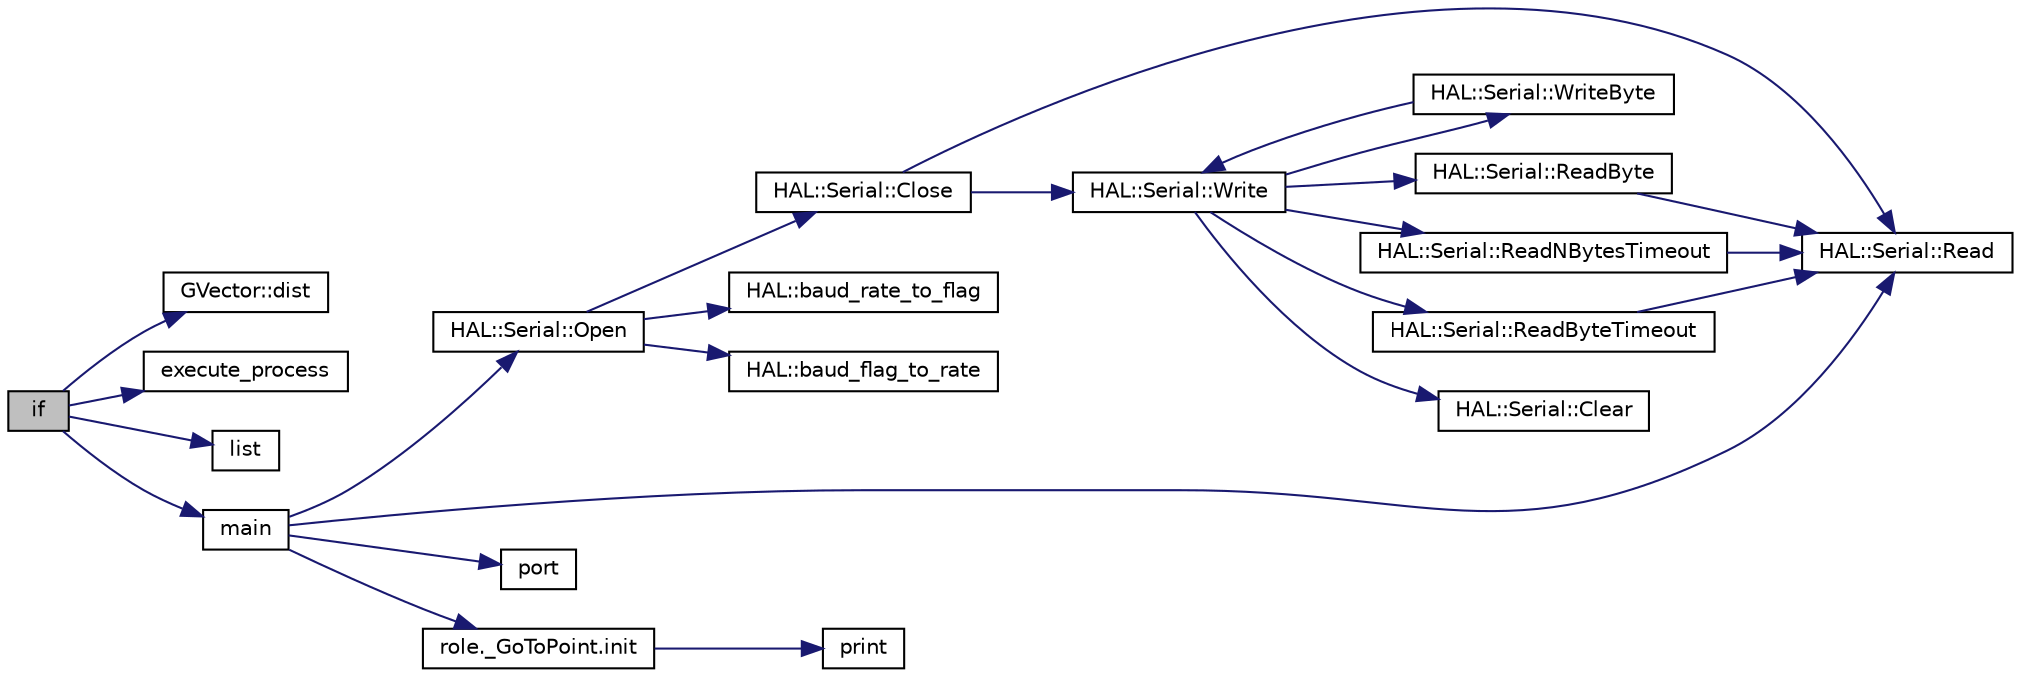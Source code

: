 digraph "if"
{
 // INTERACTIVE_SVG=YES
  edge [fontname="Helvetica",fontsize="10",labelfontname="Helvetica",labelfontsize="10"];
  node [fontname="Helvetica",fontsize="10",shape=record];
  rankdir="LR";
  Node1 [label="if",height=0.2,width=0.4,color="black", fillcolor="grey75", style="filled", fontcolor="black"];
  Node1 -> Node2 [color="midnightblue",fontsize="10",style="solid",fontname="Helvetica"];
  Node2 [label="GVector::dist",height=0.2,width=0.4,color="black", fillcolor="white", style="filled",URL="$d5/da9/namespace_g_vector.html#ab4c4f9f2d8f1f0fc9e71585f43c9df8f"];
  Node1 -> Node3 [color="midnightblue",fontsize="10",style="solid",fontname="Helvetica"];
  Node3 [label="execute_process",height=0.2,width=0.4,color="black", fillcolor="white", style="filled",URL="$dd/d68/_c_make_lists_8txt.html#a3872d6c7d25506c3b3a62f1e0b82ca83"];
  Node1 -> Node4 [color="midnightblue",fontsize="10",style="solid",fontname="Helvetica"];
  Node4 [label="list",height=0.2,width=0.4,color="black", fillcolor="white", style="filled",URL="$d7/d94/gr_sim_2clients_2qt_2_c_make_lists_8txt.html#ac10833cf32dfc64bdd6cadfafdab9e00"];
  Node1 -> Node5 [color="midnightblue",fontsize="10",style="solid",fontname="Helvetica"];
  Node5 [label="main",height=0.2,width=0.4,color="black", fillcolor="white", style="filled",URL="$d7/dc1/bot__data_8cpp.html#a3c04138a5bfe5d72780bb7e82a18e627"];
  Node5 -> Node6 [color="midnightblue",fontsize="10",style="solid",fontname="Helvetica"];
  Node6 [label="HAL::Serial::Open",height=0.2,width=0.4,color="black", fillcolor="white", style="filled",URL="$d5/da7/class_h_a_l_1_1_serial.html#a60be93a8907d62b779bd37a434efbcdf"];
  Node6 -> Node7 [color="midnightblue",fontsize="10",style="solid",fontname="Helvetica"];
  Node7 [label="HAL::Serial::Close",height=0.2,width=0.4,color="black", fillcolor="white", style="filled",URL="$d5/da7/class_h_a_l_1_1_serial.html#ae1f308b294125c9ba16b97464d741241"];
  Node7 -> Node8 [color="midnightblue",fontsize="10",style="solid",fontname="Helvetica"];
  Node8 [label="HAL::Serial::Read",height=0.2,width=0.4,color="black", fillcolor="white", style="filled",URL="$d5/da7/class_h_a_l_1_1_serial.html#ab1577ef47416f180dc8ae9a182305339"];
  Node7 -> Node9 [color="midnightblue",fontsize="10",style="solid",fontname="Helvetica"];
  Node9 [label="HAL::Serial::Write",height=0.2,width=0.4,color="black", fillcolor="white", style="filled",URL="$d5/da7/class_h_a_l_1_1_serial.html#a6376a54bd334059b716c8b23c2dc702f"];
  Node9 -> Node10 [color="midnightblue",fontsize="10",style="solid",fontname="Helvetica"];
  Node10 [label="HAL::Serial::WriteByte",height=0.2,width=0.4,color="black", fillcolor="white", style="filled",URL="$d5/da7/class_h_a_l_1_1_serial.html#ad440179230582a6e7d119e09a203a817"];
  Node10 -> Node9 [color="midnightblue",fontsize="10",style="solid",fontname="Helvetica"];
  Node9 -> Node11 [color="midnightblue",fontsize="10",style="solid",fontname="Helvetica"];
  Node11 [label="HAL::Serial::ReadByte",height=0.2,width=0.4,color="black", fillcolor="white", style="filled",URL="$d5/da7/class_h_a_l_1_1_serial.html#af2e5338e44464da88284e896fe55a050"];
  Node11 -> Node8 [color="midnightblue",fontsize="10",style="solid",fontname="Helvetica"];
  Node9 -> Node12 [color="midnightblue",fontsize="10",style="solid",fontname="Helvetica"];
  Node12 [label="HAL::Serial::ReadNBytesTimeout",height=0.2,width=0.4,color="black", fillcolor="white", style="filled",URL="$d5/da7/class_h_a_l_1_1_serial.html#a5a4e70249b711316c25fd87047caa158"];
  Node12 -> Node8 [color="midnightblue",fontsize="10",style="solid",fontname="Helvetica"];
  Node9 -> Node13 [color="midnightblue",fontsize="10",style="solid",fontname="Helvetica"];
  Node13 [label="HAL::Serial::ReadByteTimeout",height=0.2,width=0.4,color="black", fillcolor="white", style="filled",URL="$d5/da7/class_h_a_l_1_1_serial.html#a2dc9e61cbe107b6761b6ca768c3f861f"];
  Node13 -> Node8 [color="midnightblue",fontsize="10",style="solid",fontname="Helvetica"];
  Node9 -> Node14 [color="midnightblue",fontsize="10",style="solid",fontname="Helvetica"];
  Node14 [label="HAL::Serial::Clear",height=0.2,width=0.4,color="black", fillcolor="white", style="filled",URL="$d5/da7/class_h_a_l_1_1_serial.html#af21e0e5228a30f6bfececd51f5fa502a"];
  Node6 -> Node15 [color="midnightblue",fontsize="10",style="solid",fontname="Helvetica"];
  Node15 [label="HAL::baud_rate_to_flag",height=0.2,width=0.4,color="black", fillcolor="white", style="filled",URL="$df/da1/namespace_h_a_l.html#aeb185801efffc7cb2973e693dcbda4eb"];
  Node6 -> Node16 [color="midnightblue",fontsize="10",style="solid",fontname="Helvetica"];
  Node16 [label="HAL::baud_flag_to_rate",height=0.2,width=0.4,color="black", fillcolor="white", style="filled",URL="$df/da1/namespace_h_a_l.html#a7abbf7c73b642420ec96c8f616c06e82"];
  Node5 -> Node17 [color="midnightblue",fontsize="10",style="solid",fontname="Helvetica"];
  Node17 [label="port",height=0.2,width=0.4,color="black", fillcolor="white", style="filled",URL="$d7/dc1/bot__data_8cpp.html#a6aef63a95b7e102edeaeec90790523bd"];
  Node5 -> Node18 [color="midnightblue",fontsize="10",style="solid",fontname="Helvetica"];
  Node18 [label="role._GoToPoint.init",height=0.2,width=0.4,color="black", fillcolor="white", style="filled",URL="$d8/d2d/namespacerole_1_1___go_to_point.html#acd26dac0b181365494930d91d624cd76"];
  Node18 -> Node19 [color="midnightblue",fontsize="10",style="solid",fontname="Helvetica"];
  Node19 [label="print",height=0.2,width=0.4,color="black", fillcolor="white", style="filled",URL="$dc/ddd/node__class_8cpp.html#abc62c9d234b4194b3886013a7dbd1232"];
  Node5 -> Node8 [color="midnightblue",fontsize="10",style="solid",fontname="Helvetica"];
}
